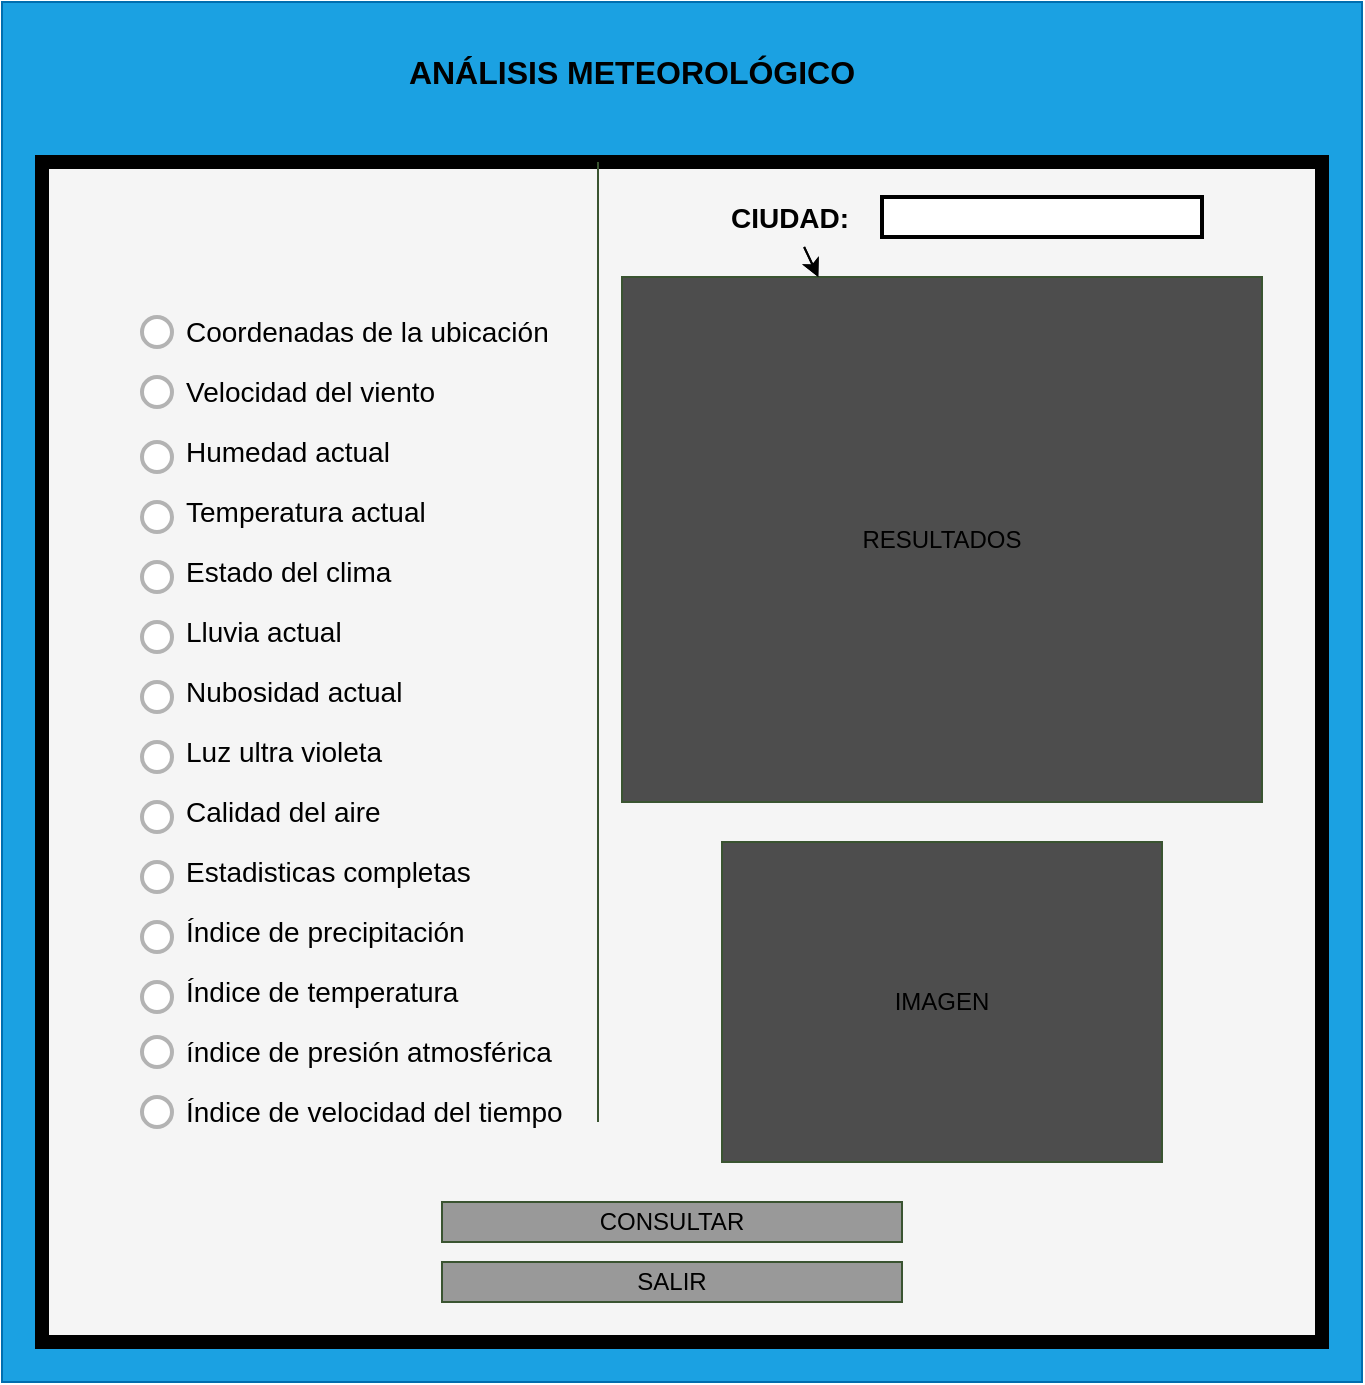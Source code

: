 <mxfile>
    <diagram id="Jj5ONUtduE62D7IfFVQv" name="Página-1">
        <mxGraphModel dx="1000" dy="723" grid="1" gridSize="10" guides="1" tooltips="1" connect="1" arrows="1" fold="1" page="1" pageScale="1" pageWidth="827" pageHeight="1169" math="0" shadow="0">
            <root>
                <mxCell id="0"/>
                <mxCell id="1" parent="0"/>
                <mxCell id="3" value="" style="rounded=0;whiteSpace=wrap;html=1;fillColor=#1ba1e2;fontColor=#ffffff;strokeColor=#006EAF;" parent="1" vertex="1">
                    <mxGeometry x="20" y="40" width="680" height="690" as="geometry"/>
                </mxCell>
                <mxCell id="4" value="" style="rounded=0;whiteSpace=wrap;html=1;fillColor=#f5f5f5;fontColor=#333333;strokeColor=#000000;strokeWidth=7;" parent="1" vertex="1">
                    <mxGeometry x="40" y="120" width="640" height="590" as="geometry"/>
                </mxCell>
                <mxCell id="5" value="&lt;font style=&quot;font-size: 16px&quot;&gt;ANÁLISIS METEOROLÓGICO&lt;/font&gt;" style="text;html=1;strokeColor=none;fillColor=none;align=center;verticalAlign=middle;whiteSpace=wrap;rounded=0;fontColor=#000000;fontStyle=1" parent="1" vertex="1">
                    <mxGeometry x="210" y="60" width="250" height="30" as="geometry"/>
                </mxCell>
                <mxCell id="7" value="" style="endArrow=none;html=1;fontColor=#000000;labelBackgroundColor=#000000;fillColor=#6d8764;strokeColor=#3A5431;" parent="1" edge="1">
                    <mxGeometry width="50" height="50" relative="1" as="geometry">
                        <mxPoint x="318" y="600" as="sourcePoint"/>
                        <mxPoint x="318" y="120" as="targetPoint"/>
                    </mxGeometry>
                </mxCell>
                <mxCell id="10" value="" style="rounded=0;whiteSpace=wrap;html=1;fillColor=#FFFFFF;fontColor=#000000;strokeColor=#000000;fontStyle=0;strokeWidth=2;" parent="1" vertex="1">
                    <mxGeometry x="460" y="137.5" width="160" height="20" as="geometry"/>
                </mxCell>
                <mxCell id="29" value="CONSULTAR" style="rounded=0;whiteSpace=wrap;html=1;fillColor=#999999;fontColor=#000000;strokeColor=#3A5431;fontStyle=0" parent="1" vertex="1">
                    <mxGeometry x="240" y="640" width="230" height="20" as="geometry"/>
                </mxCell>
                <mxCell id="30" value="SALIR" style="rounded=0;whiteSpace=wrap;html=1;fillColor=#999999;fontColor=#000000;strokeColor=#3A5431;fontStyle=0" parent="1" vertex="1">
                    <mxGeometry x="240" y="670" width="230" height="20" as="geometry"/>
                </mxCell>
                <mxCell id="90" value="RESULTADOS" style="rounded=0;whiteSpace=wrap;html=1;fillColor=#4D4D4D;fontColor=#000000;strokeColor=#3A5431;fontStyle=0" parent="1" vertex="1">
                    <mxGeometry x="330" y="177.5" width="320" height="262.5" as="geometry"/>
                </mxCell>
                <mxCell id="93" value="IMAGEN" style="rounded=0;whiteSpace=wrap;html=1;fillColor=#4D4D4D;fontColor=#000000;strokeColor=#3A5431;fontStyle=0" parent="1" vertex="1">
                    <mxGeometry x="380" y="460" width="220" height="160" as="geometry"/>
                </mxCell>
                <mxCell id="95" value="" style="edgeStyle=none;html=1;fontColor=#000000;" edge="1" parent="1" source="94" target="90">
                    <mxGeometry relative="1" as="geometry"/>
                </mxCell>
                <mxCell id="127" value="" style="edgeStyle=none;html=1;fontSize=16;fontColor=#000000;" edge="1" parent="1" source="94" target="90">
                    <mxGeometry relative="1" as="geometry"/>
                </mxCell>
                <mxCell id="94" value="&lt;b&gt;&lt;font style=&quot;font-size: 14px&quot;&gt;CIUDAD:&lt;/font&gt;&lt;/b&gt;" style="text;html=1;strokeColor=none;fillColor=none;align=center;verticalAlign=middle;whiteSpace=wrap;rounded=0;fontColor=#000000;" vertex="1" parent="1">
                    <mxGeometry x="384" y="132.5" width="60" height="30" as="geometry"/>
                </mxCell>
                <mxCell id="97" value="Coordenadas de la ubicación" style="text;html=1;strokeColor=none;fillColor=none;align=left;verticalAlign=middle;whiteSpace=wrap;rounded=0;fontSize=14;fontColor=#000000;" vertex="1" parent="1">
                    <mxGeometry x="110" y="190" width="200" height="30" as="geometry"/>
                </mxCell>
                <mxCell id="98" value="Velocidad del viento" style="text;html=1;strokeColor=none;fillColor=none;align=left;verticalAlign=middle;whiteSpace=wrap;rounded=0;fontSize=14;fontColor=#000000;" vertex="1" parent="1">
                    <mxGeometry x="110" y="220" width="200" height="30" as="geometry"/>
                </mxCell>
                <mxCell id="99" value="Humedad actual" style="text;html=1;strokeColor=none;fillColor=none;align=left;verticalAlign=middle;whiteSpace=wrap;rounded=0;fontSize=14;fontColor=#000000;" vertex="1" parent="1">
                    <mxGeometry x="110" y="250" width="200" height="30" as="geometry"/>
                </mxCell>
                <mxCell id="100" value="Temperatura actual" style="text;html=1;strokeColor=none;fillColor=none;align=left;verticalAlign=middle;whiteSpace=wrap;rounded=0;fontSize=14;fontColor=#000000;" vertex="1" parent="1">
                    <mxGeometry x="110" y="280" width="200" height="30" as="geometry"/>
                </mxCell>
                <mxCell id="101" value="Estado del clima" style="text;html=1;strokeColor=none;fillColor=none;align=left;verticalAlign=middle;whiteSpace=wrap;rounded=0;fontSize=14;fontColor=#000000;" vertex="1" parent="1">
                    <mxGeometry x="110" y="310" width="200" height="30" as="geometry"/>
                </mxCell>
                <mxCell id="102" value="Lluvia actual" style="text;html=1;strokeColor=none;fillColor=none;align=left;verticalAlign=middle;whiteSpace=wrap;rounded=0;fontSize=14;fontColor=#000000;" vertex="1" parent="1">
                    <mxGeometry x="110" y="340" width="200" height="30" as="geometry"/>
                </mxCell>
                <mxCell id="103" value="Nubosidad actual" style="text;html=1;strokeColor=none;fillColor=none;align=left;verticalAlign=middle;whiteSpace=wrap;rounded=0;fontSize=14;fontColor=#000000;" vertex="1" parent="1">
                    <mxGeometry x="110" y="370" width="200" height="30" as="geometry"/>
                </mxCell>
                <mxCell id="104" value="Luz ultra violeta" style="text;html=1;strokeColor=none;fillColor=none;align=left;verticalAlign=middle;whiteSpace=wrap;rounded=0;fontSize=14;fontColor=#000000;" vertex="1" parent="1">
                    <mxGeometry x="110" y="400" width="200" height="30" as="geometry"/>
                </mxCell>
                <mxCell id="105" value="Calidad del aire" style="text;html=1;strokeColor=none;fillColor=none;align=left;verticalAlign=middle;whiteSpace=wrap;rounded=0;fontSize=14;fontColor=#000000;" vertex="1" parent="1">
                    <mxGeometry x="110" y="430" width="200" height="30" as="geometry"/>
                </mxCell>
                <mxCell id="106" value="Estadisticas completas" style="text;html=1;strokeColor=none;fillColor=none;align=left;verticalAlign=middle;whiteSpace=wrap;rounded=0;fontSize=14;fontColor=#000000;" vertex="1" parent="1">
                    <mxGeometry x="110" y="460" width="200" height="30" as="geometry"/>
                </mxCell>
                <mxCell id="107" value="Índice de precipitación" style="text;html=1;strokeColor=none;fillColor=none;align=left;verticalAlign=middle;whiteSpace=wrap;rounded=0;fontSize=14;fontColor=#000000;" vertex="1" parent="1">
                    <mxGeometry x="110" y="490" width="200" height="30" as="geometry"/>
                </mxCell>
                <mxCell id="108" value="Índice de temperatura" style="text;html=1;strokeColor=none;fillColor=none;align=left;verticalAlign=middle;whiteSpace=wrap;rounded=0;fontSize=14;fontColor=#000000;" vertex="1" parent="1">
                    <mxGeometry x="110" y="520" width="200" height="30" as="geometry"/>
                </mxCell>
                <mxCell id="109" value="índice de presión atmosférica" style="text;html=1;strokeColor=none;fillColor=none;align=left;verticalAlign=middle;whiteSpace=wrap;rounded=0;fontSize=14;fontColor=#000000;" vertex="1" parent="1">
                    <mxGeometry x="110" y="550" width="200" height="30" as="geometry"/>
                </mxCell>
                <mxCell id="110" value="Índice de velocidad del tiempo" style="text;html=1;strokeColor=none;fillColor=none;align=left;verticalAlign=middle;whiteSpace=wrap;rounded=0;fontSize=14;fontColor=#000000;" vertex="1" parent="1">
                    <mxGeometry x="110" y="580" width="200" height="30" as="geometry"/>
                </mxCell>
                <mxCell id="111" value="" style="ellipse;whiteSpace=wrap;html=1;aspect=fixed;fontSize=14;fontColor=#000000;strokeColor=#B3B3B3;fillColor=#FFFFFF;strokeWidth=2;" vertex="1" parent="1">
                    <mxGeometry x="90" y="197.5" width="15" height="15" as="geometry"/>
                </mxCell>
                <mxCell id="112" value="" style="ellipse;whiteSpace=wrap;html=1;aspect=fixed;fontSize=14;fontColor=#000000;strokeColor=#B3B3B3;fillColor=#FFFFFF;strokeWidth=2;" vertex="1" parent="1">
                    <mxGeometry x="90" y="227.5" width="15" height="15" as="geometry"/>
                </mxCell>
                <mxCell id="113" value="" style="ellipse;whiteSpace=wrap;html=1;aspect=fixed;fontSize=14;fontColor=#000000;strokeColor=#B3B3B3;fillColor=#FFFFFF;strokeWidth=2;" vertex="1" parent="1">
                    <mxGeometry x="90" y="260" width="15" height="15" as="geometry"/>
                </mxCell>
                <mxCell id="114" value="" style="ellipse;whiteSpace=wrap;html=1;aspect=fixed;fontSize=14;fontColor=#000000;strokeColor=#B3B3B3;fillColor=#FFFFFF;strokeWidth=2;" vertex="1" parent="1">
                    <mxGeometry x="90" y="290" width="15" height="15" as="geometry"/>
                </mxCell>
                <mxCell id="115" value="" style="ellipse;whiteSpace=wrap;html=1;aspect=fixed;fontSize=14;fontColor=#000000;strokeColor=#B3B3B3;fillColor=#FFFFFF;strokeWidth=2;" vertex="1" parent="1">
                    <mxGeometry x="90" y="320" width="15" height="15" as="geometry"/>
                </mxCell>
                <mxCell id="116" value="" style="ellipse;whiteSpace=wrap;html=1;aspect=fixed;fontSize=14;fontColor=#000000;strokeColor=#B3B3B3;fillColor=#FFFFFF;strokeWidth=2;" vertex="1" parent="1">
                    <mxGeometry x="90" y="350" width="15" height="15" as="geometry"/>
                </mxCell>
                <mxCell id="117" value="" style="ellipse;whiteSpace=wrap;html=1;aspect=fixed;fontSize=14;fontColor=#000000;strokeColor=#B3B3B3;fillColor=#FFFFFF;strokeWidth=2;" vertex="1" parent="1">
                    <mxGeometry x="90" y="380" width="15" height="15" as="geometry"/>
                </mxCell>
                <mxCell id="118" value="" style="ellipse;whiteSpace=wrap;html=1;aspect=fixed;fontSize=14;fontColor=#000000;strokeColor=#B3B3B3;fillColor=#FFFFFF;strokeWidth=2;" vertex="1" parent="1">
                    <mxGeometry x="90" y="410" width="15" height="15" as="geometry"/>
                </mxCell>
                <mxCell id="119" value="" style="ellipse;whiteSpace=wrap;html=1;aspect=fixed;fontSize=14;fontColor=#000000;strokeColor=#B3B3B3;fillColor=#FFFFFF;strokeWidth=2;" vertex="1" parent="1">
                    <mxGeometry x="90" y="440" width="15" height="15" as="geometry"/>
                </mxCell>
                <mxCell id="120" value="" style="ellipse;whiteSpace=wrap;html=1;aspect=fixed;fontSize=14;fontColor=#000000;strokeColor=#B3B3B3;fillColor=#FFFFFF;strokeWidth=2;" vertex="1" parent="1">
                    <mxGeometry x="90" y="470" width="15" height="15" as="geometry"/>
                </mxCell>
                <mxCell id="121" value="" style="ellipse;whiteSpace=wrap;html=1;aspect=fixed;fontSize=14;fontColor=#000000;strokeColor=#B3B3B3;fillColor=#FFFFFF;strokeWidth=2;" vertex="1" parent="1">
                    <mxGeometry x="90" y="500" width="15" height="15" as="geometry"/>
                </mxCell>
                <mxCell id="122" value="" style="ellipse;whiteSpace=wrap;html=1;aspect=fixed;fontSize=14;fontColor=#000000;strokeColor=#B3B3B3;fillColor=#FFFFFF;strokeWidth=2;" vertex="1" parent="1">
                    <mxGeometry x="90" y="530" width="15" height="15" as="geometry"/>
                </mxCell>
                <mxCell id="123" value="" style="ellipse;whiteSpace=wrap;html=1;aspect=fixed;fontSize=14;fontColor=#000000;strokeColor=#B3B3B3;fillColor=#FFFFFF;strokeWidth=2;" vertex="1" parent="1">
                    <mxGeometry x="90" y="557.5" width="15" height="15" as="geometry"/>
                </mxCell>
                <mxCell id="124" value="" style="ellipse;whiteSpace=wrap;html=1;aspect=fixed;fontSize=14;fontColor=#000000;strokeColor=#B3B3B3;fillColor=#FFFFFF;strokeWidth=2;" vertex="1" parent="1">
                    <mxGeometry x="90" y="587.5" width="15" height="15" as="geometry"/>
                </mxCell>
                <mxCell id="126" value="" style="shape=image;verticalLabelPosition=bottom;labelBackgroundColor=#ffffff;verticalAlign=top;aspect=fixed;imageAspect=0;image=https://www.uis.edu.co/webUIS/imagenes/acercaUis/simbolos/logosimbolo1.gif;" vertex="1" parent="1">
                    <mxGeometry x="550" y="50" width="116.61" height="60" as="geometry"/>
                </mxCell>
            </root>
        </mxGraphModel>
    </diagram>
</mxfile>